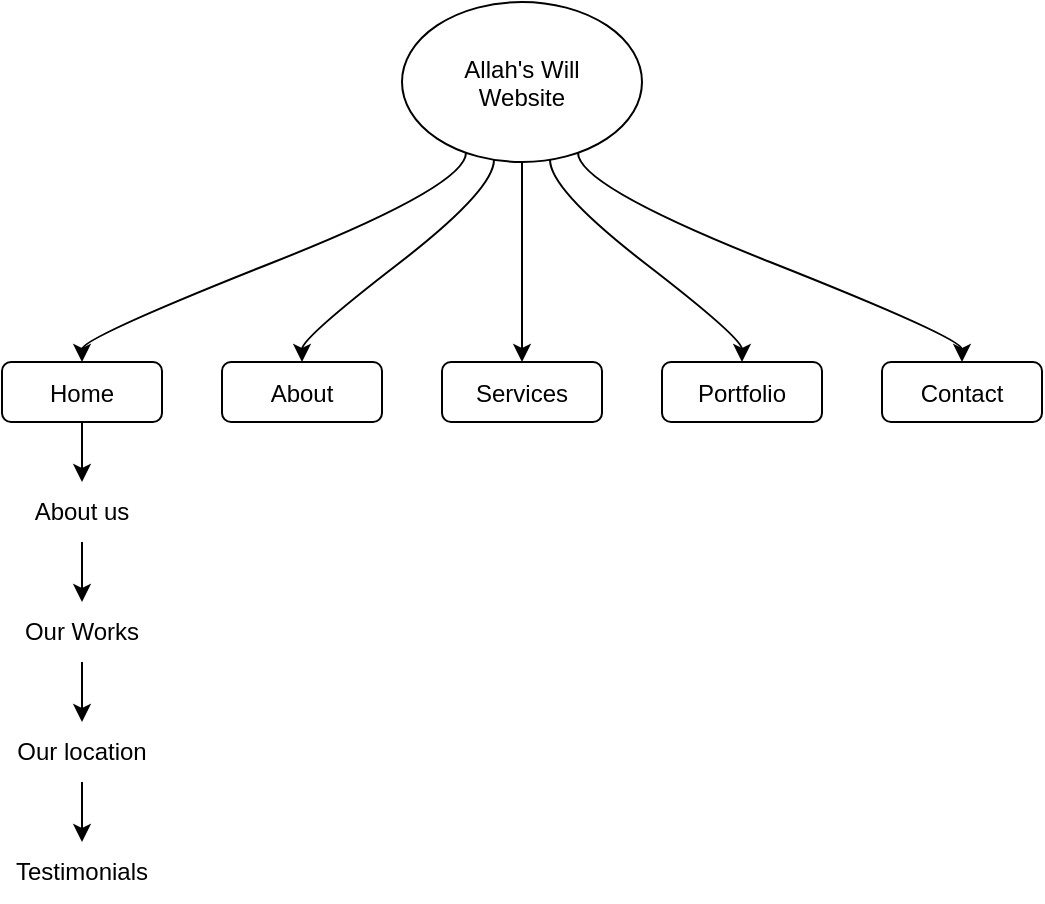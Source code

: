 <mxfile>
    <diagram id="_mRjsz0IrLIFd56cHApU" name="Page-1">
        <mxGraphModel dx="868" dy="612" grid="1" gridSize="10" guides="1" tooltips="1" connect="1" arrows="1" fold="1" page="1" pageScale="1" pageWidth="850" pageHeight="1100" background="none" math="0" shadow="0">
            <root>
                <mxCell id="0"/>
                <mxCell id="1" parent="0"/>
                <mxCell id="21" value="Allah&#39;s Will&#xa;Website" style="ellipse" vertex="1" parent="1">
                    <mxGeometry x="360" y="280" width="120" height="80" as="geometry"/>
                </mxCell>
                <mxCell id="44" style="edgeStyle=none;html=1;flowAnimation=0;shadow=0;jumpStyle=none;" edge="1" parent="1" source="22" target="43">
                    <mxGeometry relative="1" as="geometry"/>
                </mxCell>
                <mxCell id="22" value="Home" style="rounded=1;" vertex="1" parent="1">
                    <mxGeometry x="160" y="460" width="80" height="30" as="geometry"/>
                </mxCell>
                <mxCell id="23" value="" style="curved=1;noEdgeStyle=1;orthogonal=1;" edge="1" source="21" target="22" parent="1">
                    <mxGeometry relative="1" as="geometry">
                        <Array as="points">
                            <mxPoint x="392" y="372"/>
                            <mxPoint x="200" y="448"/>
                        </Array>
                    </mxGeometry>
                </mxCell>
                <mxCell id="24" value="About" style="rounded=1;" vertex="1" parent="1">
                    <mxGeometry x="270" y="460" width="80" height="30" as="geometry"/>
                </mxCell>
                <mxCell id="25" value="" style="curved=1;noEdgeStyle=1;orthogonal=1;" edge="1" source="21" target="24" parent="1">
                    <mxGeometry relative="1" as="geometry">
                        <Array as="points">
                            <mxPoint x="406" y="374"/>
                            <mxPoint x="310" y="448"/>
                        </Array>
                    </mxGeometry>
                </mxCell>
                <mxCell id="26" value="Services" style="rounded=1;" vertex="1" parent="1">
                    <mxGeometry x="380" y="460" width="80" height="30" as="geometry"/>
                </mxCell>
                <mxCell id="27" value="" style="curved=1;noEdgeStyle=1;orthogonal=1;" edge="1" source="21" target="26" parent="1">
                    <mxGeometry relative="1" as="geometry">
                        <Array as="points">
                            <mxPoint x="420" y="376"/>
                            <mxPoint x="420" y="448"/>
                        </Array>
                    </mxGeometry>
                </mxCell>
                <mxCell id="28" value="Portfolio" style="rounded=1;" vertex="1" parent="1">
                    <mxGeometry x="490" y="460" width="80" height="30" as="geometry"/>
                </mxCell>
                <mxCell id="29" value="" style="curved=1;noEdgeStyle=1;orthogonal=1;" edge="1" source="21" target="28" parent="1">
                    <mxGeometry relative="1" as="geometry">
                        <Array as="points">
                            <mxPoint x="434" y="374"/>
                            <mxPoint x="530" y="448"/>
                        </Array>
                    </mxGeometry>
                </mxCell>
                <mxCell id="30" value="Contact" style="rounded=1;" vertex="1" parent="1">
                    <mxGeometry x="600" y="460" width="80" height="30" as="geometry"/>
                </mxCell>
                <mxCell id="31" value="" style="curved=1;noEdgeStyle=1;orthogonal=1;" edge="1" source="21" target="30" parent="1">
                    <mxGeometry relative="1" as="geometry">
                        <Array as="points">
                            <mxPoint x="448" y="372"/>
                            <mxPoint x="640" y="448"/>
                        </Array>
                    </mxGeometry>
                </mxCell>
                <mxCell id="57" value="" style="edgeStyle=none;html=1;" edge="1" parent="1" source="43" target="56">
                    <mxGeometry relative="1" as="geometry"/>
                </mxCell>
                <mxCell id="43" value="About us" style="text;strokeColor=none;align=center;fillColor=none;html=1;verticalAlign=middle;whiteSpace=wrap;rounded=0;glass=0;shadow=0;" vertex="1" parent="1">
                    <mxGeometry x="170" y="520" width="60" height="30" as="geometry"/>
                </mxCell>
                <mxCell id="59" value="" style="edgeStyle=none;html=1;" edge="1" parent="1" source="56" target="58">
                    <mxGeometry relative="1" as="geometry"/>
                </mxCell>
                <mxCell id="56" value="Our Works" style="text;strokeColor=none;align=center;fillColor=none;html=1;verticalAlign=middle;whiteSpace=wrap;rounded=0;glass=0;shadow=0;" vertex="1" parent="1">
                    <mxGeometry x="170" y="580" width="60" height="30" as="geometry"/>
                </mxCell>
                <mxCell id="61" value="" style="edgeStyle=none;html=1;" edge="1" parent="1" source="58" target="60">
                    <mxGeometry relative="1" as="geometry"/>
                </mxCell>
                <mxCell id="58" value="Our location" style="text;strokeColor=none;align=center;fillColor=none;html=1;verticalAlign=middle;whiteSpace=wrap;rounded=0;glass=0;shadow=0;" vertex="1" parent="1">
                    <mxGeometry x="165" y="640" width="70" height="30" as="geometry"/>
                </mxCell>
                <mxCell id="60" value="Testimonials" style="text;strokeColor=none;align=center;fillColor=none;html=1;verticalAlign=middle;whiteSpace=wrap;rounded=0;glass=0;shadow=0;" vertex="1" parent="1">
                    <mxGeometry x="165" y="700" width="70" height="30" as="geometry"/>
                </mxCell>
            </root>
        </mxGraphModel>
    </diagram>
</mxfile>